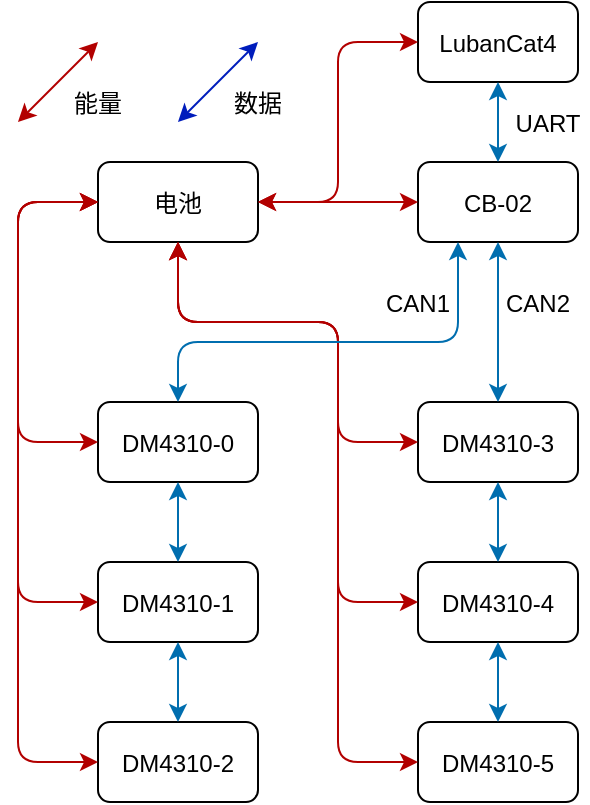 <mxfile>
    <diagram id="8t2cmAOLWonQdqZHueG4" name="Page-1">
        <mxGraphModel dx="426" dy="779" grid="1" gridSize="10" guides="1" tooltips="1" connect="1" arrows="1" fold="1" page="1" pageScale="1" pageWidth="850" pageHeight="1100" math="0" shadow="0">
            <root>
                <mxCell id="0"/>
                <mxCell id="1" parent="0"/>
                <mxCell id="49" value="CB-02" style="rounded=1;" vertex="1" parent="1">
                    <mxGeometry x="360" y="240" width="80" height="40" as="geometry"/>
                </mxCell>
                <mxCell id="50" value="电池" style="rounded=1;" vertex="1" parent="1">
                    <mxGeometry x="200" y="240" width="80" height="40" as="geometry"/>
                </mxCell>
                <mxCell id="51" value="LubanCat4" style="rounded=1;" vertex="1" parent="1">
                    <mxGeometry x="360" y="160" width="80" height="40" as="geometry"/>
                </mxCell>
                <mxCell id="52" value="DM4310-1" style="rounded=1;" vertex="1" parent="1">
                    <mxGeometry x="200" y="440" width="80" height="40" as="geometry"/>
                </mxCell>
                <mxCell id="53" value="DM4310-0" style="rounded=1;" vertex="1" parent="1">
                    <mxGeometry x="200" y="360" width="80" height="40" as="geometry"/>
                </mxCell>
                <mxCell id="54" value="DM4310-2" style="rounded=1;" vertex="1" parent="1">
                    <mxGeometry x="200" y="520" width="80" height="40" as="geometry"/>
                </mxCell>
                <mxCell id="55" value="DM4310-4" style="rounded=1;" vertex="1" parent="1">
                    <mxGeometry x="360" y="440" width="80" height="40" as="geometry"/>
                </mxCell>
                <mxCell id="56" value="DM4310-3" style="rounded=1;" vertex="1" parent="1">
                    <mxGeometry x="360" y="360" width="80" height="40" as="geometry"/>
                </mxCell>
                <mxCell id="57" value="DM4310-5" style="rounded=1;" vertex="1" parent="1">
                    <mxGeometry x="360" y="520" width="80" height="40" as="geometry"/>
                </mxCell>
                <mxCell id="59" value="" style="endArrow=classic;startArrow=classic;exitX=0;exitY=0.5;exitDx=0;exitDy=0;fillColor=#e51400;strokeColor=#B20000;" edge="1" parent="1" source="54">
                    <mxGeometry width="50" height="50" relative="1" as="geometry">
                        <mxPoint x="150" y="310" as="sourcePoint"/>
                        <mxPoint x="200" y="260" as="targetPoint"/>
                        <Array as="points">
                            <mxPoint x="160" y="540"/>
                            <mxPoint x="160" y="260"/>
                        </Array>
                    </mxGeometry>
                </mxCell>
                <mxCell id="60" value="" style="endArrow=classic;startArrow=classic;entryX=0;entryY=0.5;entryDx=0;entryDy=0;exitX=0;exitY=0.5;exitDx=0;exitDy=0;fillColor=#e51400;strokeColor=#B20000;" edge="1" parent="1" source="50" target="52">
                    <mxGeometry width="50" height="50" relative="1" as="geometry">
                        <mxPoint x="220" y="390" as="sourcePoint"/>
                        <mxPoint x="270" y="340" as="targetPoint"/>
                        <Array as="points">
                            <mxPoint x="160" y="260"/>
                            <mxPoint x="160" y="460"/>
                        </Array>
                    </mxGeometry>
                </mxCell>
                <mxCell id="61" value="" style="endArrow=classic;startArrow=classic;entryX=0;entryY=0.5;entryDx=0;entryDy=0;exitX=0;exitY=0.5;exitDx=0;exitDy=0;fillColor=#e51400;strokeColor=#B20000;" edge="1" parent="1" source="50" target="53">
                    <mxGeometry width="50" height="50" relative="1" as="geometry">
                        <mxPoint x="220" y="390" as="sourcePoint"/>
                        <mxPoint x="270" y="340" as="targetPoint"/>
                        <Array as="points">
                            <mxPoint x="160" y="260"/>
                            <mxPoint x="160" y="380"/>
                        </Array>
                    </mxGeometry>
                </mxCell>
                <mxCell id="62" value="" style="endArrow=classic;startArrow=classic;entryX=0.5;entryY=1;entryDx=0;entryDy=0;exitX=0;exitY=0.5;exitDx=0;exitDy=0;fillColor=#e51400;strokeColor=#B20000;" edge="1" parent="1" source="57" target="50">
                    <mxGeometry width="50" height="50" relative="1" as="geometry">
                        <mxPoint x="270" y="390" as="sourcePoint"/>
                        <mxPoint x="320" y="340" as="targetPoint"/>
                        <Array as="points">
                            <mxPoint x="320" y="540"/>
                            <mxPoint x="320" y="320"/>
                            <mxPoint x="240" y="320"/>
                        </Array>
                    </mxGeometry>
                </mxCell>
                <mxCell id="63" value="" style="endArrow=classic;startArrow=classic;entryX=0;entryY=0.5;entryDx=0;entryDy=0;exitX=0.5;exitY=1;exitDx=0;exitDy=0;fillColor=#e51400;strokeColor=#B20000;" edge="1" parent="1" source="50" target="55">
                    <mxGeometry width="50" height="50" relative="1" as="geometry">
                        <mxPoint x="270" y="390" as="sourcePoint"/>
                        <mxPoint x="320" y="340" as="targetPoint"/>
                        <Array as="points">
                            <mxPoint x="240" y="320"/>
                            <mxPoint x="320" y="320"/>
                            <mxPoint x="320" y="460"/>
                        </Array>
                    </mxGeometry>
                </mxCell>
                <mxCell id="64" value="" style="endArrow=classic;startArrow=classic;entryX=0;entryY=0.5;entryDx=0;entryDy=0;exitX=0.5;exitY=1;exitDx=0;exitDy=0;fillColor=#e51400;strokeColor=#B20000;" edge="1" parent="1" source="50" target="56">
                    <mxGeometry width="50" height="50" relative="1" as="geometry">
                        <mxPoint x="270" y="390" as="sourcePoint"/>
                        <mxPoint x="320" y="340" as="targetPoint"/>
                        <Array as="points">
                            <mxPoint x="240" y="320"/>
                            <mxPoint x="320" y="320"/>
                            <mxPoint x="320" y="380"/>
                        </Array>
                    </mxGeometry>
                </mxCell>
                <mxCell id="65" value="" style="endArrow=classic;startArrow=classic;entryX=0;entryY=0.5;entryDx=0;entryDy=0;exitX=1;exitY=0.5;exitDx=0;exitDy=0;fillColor=#e51400;strokeColor=#B20000;" edge="1" parent="1" source="50" target="49">
                    <mxGeometry width="50" height="50" relative="1" as="geometry">
                        <mxPoint x="310" y="420" as="sourcePoint"/>
                        <mxPoint x="360" y="370" as="targetPoint"/>
                    </mxGeometry>
                </mxCell>
                <mxCell id="66" value="" style="endArrow=classic;startArrow=classic;exitX=1;exitY=0.5;exitDx=0;exitDy=0;entryX=0;entryY=0.5;entryDx=0;entryDy=0;fillColor=#e51400;strokeColor=#B20000;" edge="1" parent="1" source="50" target="51">
                    <mxGeometry width="50" height="50" relative="1" as="geometry">
                        <mxPoint x="310" y="420" as="sourcePoint"/>
                        <mxPoint x="360" y="370" as="targetPoint"/>
                        <Array as="points">
                            <mxPoint x="320" y="260"/>
                            <mxPoint x="320" y="180"/>
                        </Array>
                    </mxGeometry>
                </mxCell>
                <mxCell id="67" value="" style="endArrow=classic;startArrow=classic;exitX=0.5;exitY=0;exitDx=0;exitDy=0;entryX=0.5;entryY=1;entryDx=0;entryDy=0;fillColor=#1ba1e2;strokeColor=#006EAF;" edge="1" parent="1" source="52" target="53">
                    <mxGeometry width="50" height="50" relative="1" as="geometry">
                        <mxPoint x="190" y="450" as="sourcePoint"/>
                        <mxPoint x="300" y="410" as="targetPoint"/>
                    </mxGeometry>
                </mxCell>
                <mxCell id="68" value="" style="endArrow=classic;startArrow=classic;entryX=0.5;entryY=0;entryDx=0;entryDy=0;fillColor=#1ba1e2;strokeColor=#006EAF;" edge="1" parent="1" target="54">
                    <mxGeometry width="50" height="50" relative="1" as="geometry">
                        <mxPoint x="240" y="480" as="sourcePoint"/>
                        <mxPoint x="300" y="330" as="targetPoint"/>
                    </mxGeometry>
                </mxCell>
                <mxCell id="69" value="" style="endArrow=classic;startArrow=classic;entryX=0.5;entryY=1;entryDx=0;entryDy=0;exitX=0.5;exitY=0;exitDx=0;exitDy=0;fillColor=#1ba1e2;strokeColor=#006EAF;" edge="1" parent="1" source="55" target="56">
                    <mxGeometry width="50" height="50" relative="1" as="geometry">
                        <mxPoint x="290" y="440" as="sourcePoint"/>
                        <mxPoint x="340" y="390" as="targetPoint"/>
                    </mxGeometry>
                </mxCell>
                <mxCell id="70" value="" style="endArrow=classic;startArrow=classic;exitX=0.5;exitY=0;exitDx=0;exitDy=0;entryX=0.5;entryY=1;entryDx=0;entryDy=0;fillColor=#1ba1e2;strokeColor=#006EAF;" edge="1" parent="1" source="57" target="55">
                    <mxGeometry width="50" height="50" relative="1" as="geometry">
                        <mxPoint x="290" y="440" as="sourcePoint"/>
                        <mxPoint x="340" y="390" as="targetPoint"/>
                    </mxGeometry>
                </mxCell>
                <mxCell id="71" value="" style="endArrow=classic;startArrow=classic;exitX=0.5;exitY=0;exitDx=0;exitDy=0;entryX=0.25;entryY=1;entryDx=0;entryDy=0;fillColor=#1ba1e2;strokeColor=#006EAF;" edge="1" parent="1" source="53" target="49">
                    <mxGeometry width="50" height="50" relative="1" as="geometry">
                        <mxPoint x="290" y="440" as="sourcePoint"/>
                        <mxPoint x="340" y="390" as="targetPoint"/>
                        <Array as="points">
                            <mxPoint x="240" y="330"/>
                            <mxPoint x="380" y="330"/>
                        </Array>
                    </mxGeometry>
                </mxCell>
                <mxCell id="72" value="" style="endArrow=classic;startArrow=classic;entryX=0.5;entryY=1;entryDx=0;entryDy=0;exitX=0.5;exitY=0;exitDx=0;exitDy=0;fillColor=#1ba1e2;strokeColor=#006EAF;" edge="1" parent="1" source="56" target="49">
                    <mxGeometry width="50" height="50" relative="1" as="geometry">
                        <mxPoint x="290" y="440" as="sourcePoint"/>
                        <mxPoint x="340" y="390" as="targetPoint"/>
                    </mxGeometry>
                </mxCell>
                <mxCell id="73" value="" style="endArrow=classic;startArrow=classic;exitX=0.5;exitY=0;exitDx=0;exitDy=0;fillColor=#1ba1e2;strokeColor=#006EAF;" edge="1" parent="1" source="49">
                    <mxGeometry width="50" height="50" relative="1" as="geometry">
                        <mxPoint x="350" y="250" as="sourcePoint"/>
                        <mxPoint x="400" y="200" as="targetPoint"/>
                    </mxGeometry>
                </mxCell>
                <mxCell id="74" value="" style="endArrow=classic;startArrow=classic;fillColor=#e51400;strokeColor=#B20000;" edge="1" parent="1">
                    <mxGeometry width="50" height="50" relative="1" as="geometry">
                        <mxPoint x="160" y="220" as="sourcePoint"/>
                        <mxPoint x="200" y="180" as="targetPoint"/>
                    </mxGeometry>
                </mxCell>
                <mxCell id="75" value="" style="endArrow=classic;startArrow=classic;fillColor=#0050ef;strokeColor=#001DBC;" edge="1" parent="1">
                    <mxGeometry width="50" height="50" relative="1" as="geometry">
                        <mxPoint x="240" y="220" as="sourcePoint"/>
                        <mxPoint x="280" y="180" as="targetPoint"/>
                    </mxGeometry>
                </mxCell>
                <mxCell id="77" value="能量" style="text;strokeColor=none;fillColor=none;align=center;verticalAlign=middle;rounded=0;" vertex="1" parent="1">
                    <mxGeometry x="180" y="190" width="40" height="40" as="geometry"/>
                </mxCell>
                <mxCell id="78" value="数据" style="text;strokeColor=none;fillColor=none;align=center;verticalAlign=middle;rounded=0;" vertex="1" parent="1">
                    <mxGeometry x="260" y="190" width="40" height="40" as="geometry"/>
                </mxCell>
                <mxCell id="79" value="CAN1" style="text;strokeColor=none;fillColor=none;align=center;verticalAlign=middle;rounded=0;" vertex="1" parent="1">
                    <mxGeometry x="340" y="290" width="40" height="40" as="geometry"/>
                </mxCell>
                <mxCell id="82" value="CAN2" style="text;strokeColor=none;fillColor=none;align=center;verticalAlign=middle;rounded=0;" vertex="1" parent="1">
                    <mxGeometry x="400" y="290" width="40" height="40" as="geometry"/>
                </mxCell>
                <mxCell id="83" value="UART" style="text;strokeColor=none;fillColor=none;align=center;verticalAlign=middle;rounded=0;" vertex="1" parent="1">
                    <mxGeometry x="405" y="200" width="40" height="40" as="geometry"/>
                </mxCell>
            </root>
        </mxGraphModel>
    </diagram>
</mxfile>